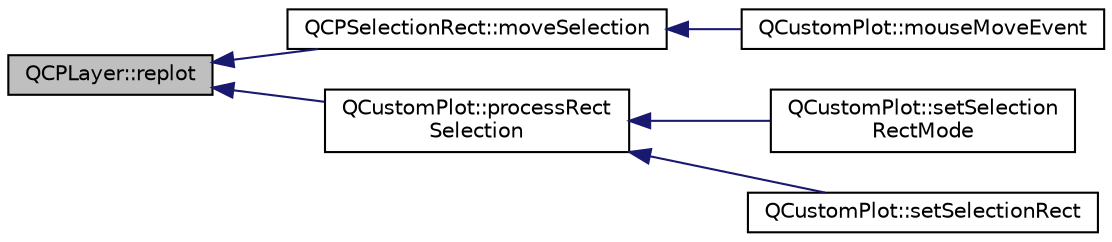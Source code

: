 digraph "QCPLayer::replot"
{
  edge [fontname="Helvetica",fontsize="10",labelfontname="Helvetica",labelfontsize="10"];
  node [fontname="Helvetica",fontsize="10",shape=record];
  rankdir="LR";
  Node225 [label="QCPLayer::replot",height=0.2,width=0.4,color="black", fillcolor="grey75", style="filled", fontcolor="black"];
  Node225 -> Node226 [dir="back",color="midnightblue",fontsize="10",style="solid",fontname="Helvetica"];
  Node226 [label="QCPSelectionRect::moveSelection",height=0.2,width=0.4,color="black", fillcolor="white", style="filled",URL="$class_q_c_p_selection_rect.html#a95c3f1700be2a6d7bba0fe56ece5fbb1"];
  Node226 -> Node227 [dir="back",color="midnightblue",fontsize="10",style="solid",fontname="Helvetica"];
  Node227 [label="QCustomPlot::mouseMoveEvent",height=0.2,width=0.4,color="black", fillcolor="white", style="filled",URL="$class_q_custom_plot.html#ae7abdc93b26d2ad4632c1ab75ae5b46f"];
  Node225 -> Node228 [dir="back",color="midnightblue",fontsize="10",style="solid",fontname="Helvetica"];
  Node228 [label="QCustomPlot::processRect\lSelection",height=0.2,width=0.4,color="black", fillcolor="white", style="filled",URL="$class_q_custom_plot.html#ac10849411e1d0e858ea7f29c8ade364c"];
  Node228 -> Node229 [dir="back",color="midnightblue",fontsize="10",style="solid",fontname="Helvetica"];
  Node229 [label="QCustomPlot::setSelection\lRectMode",height=0.2,width=0.4,color="black", fillcolor="white", style="filled",URL="$class_q_custom_plot.html#a810ef958ebe84db661c7288b526c0deb"];
  Node228 -> Node230 [dir="back",color="midnightblue",fontsize="10",style="solid",fontname="Helvetica"];
  Node230 [label="QCustomPlot::setSelectionRect",height=0.2,width=0.4,color="black", fillcolor="white", style="filled",URL="$class_q_custom_plot.html#a0c09f96df15faa4799ad7051bb16cf33"];
}

